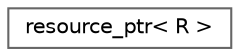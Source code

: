 digraph "Graphical Class Hierarchy"
{
 // LATEX_PDF_SIZE
  bgcolor="transparent";
  edge [fontname=Helvetica,fontsize=10,labelfontname=Helvetica,labelfontsize=10];
  node [fontname=Helvetica,fontsize=10,shape=box,height=0.2,width=0.4];
  rankdir="LR";
  Node0 [label="resource_ptr\< R \>",height=0.2,width=0.4,color="grey40", fillcolor="white", style="filled",URL="$classresource__ptr.html",tooltip=" "];
}
